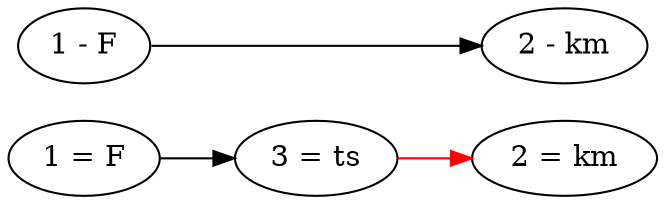 digraph parallel_chain_05 {


  # Weirdly, if you specify horizontal direction, you
  #   have to put the new nodes before the old nodes.
  rankdir="LR";


  # New node relations.
  "1 = F" -> "3 = ts"
  "3 = ts" -> "2 = km"  [color = red]


  # Old node relations.
  "1 - F" -> "2 - km"


  # Just a visual thing.
  # Make the nodes with the same ID show in the same position.
  { rank=same; "1 - F";  "1 = F"; }
  { rank=same; "2 - km"; "2 = km"; }


}
